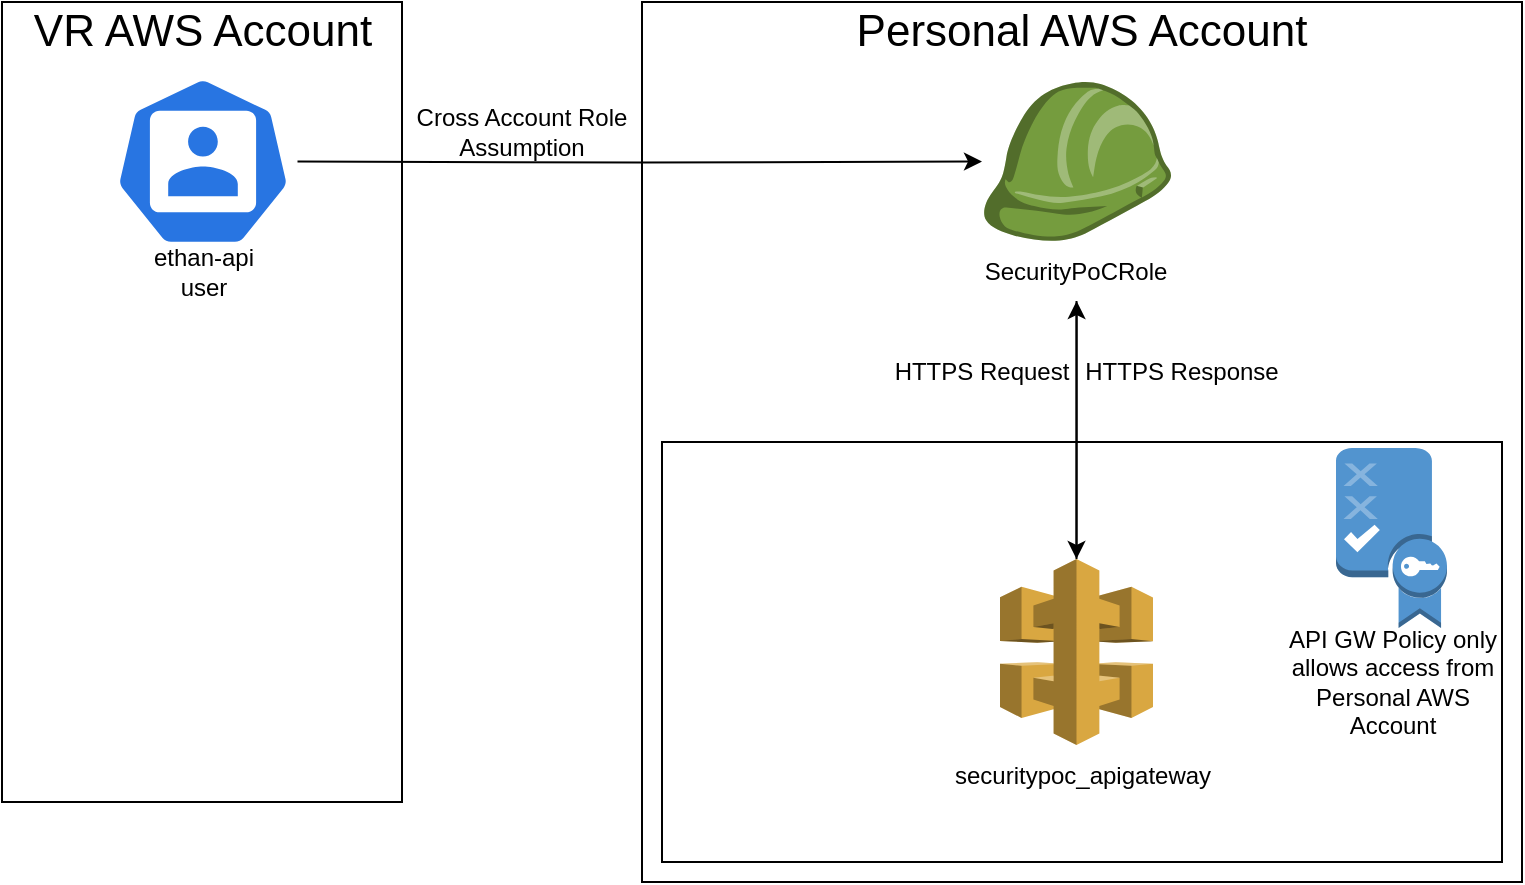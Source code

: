 <mxfile version="16.1.2" type="device"><diagram id="xhS52T2_uGqn65khwj6n" name="Page-1"><mxGraphModel dx="1038" dy="649" grid="1" gridSize="10" guides="1" tooltips="1" connect="1" arrows="1" fold="1" page="1" pageScale="1" pageWidth="850" pageHeight="1100" math="0" shadow="0"><root><mxCell id="0"/><mxCell id="1" parent="0"/><mxCell id="o6AYox7arM_0E0to1RGb-2" value="" style="rounded=0;whiteSpace=wrap;html=1;fillColor=none;" vertex="1" parent="1"><mxGeometry x="360" y="120" width="440" height="440" as="geometry"/></mxCell><mxCell id="o6AYox7arM_0E0to1RGb-23" value="" style="rounded=0;whiteSpace=wrap;html=1;fontSize=12;fillColor=none;" vertex="1" parent="1"><mxGeometry x="370" y="340" width="420" height="210" as="geometry"/></mxCell><mxCell id="o6AYox7arM_0E0to1RGb-1" value="" style="rounded=0;whiteSpace=wrap;html=1;fillColor=none;" vertex="1" parent="1"><mxGeometry x="40" y="120" width="200" height="400" as="geometry"/></mxCell><mxCell id="o6AYox7arM_0E0to1RGb-3" value="VR AWS Account" style="text;html=1;strokeColor=none;fillColor=none;align=center;verticalAlign=middle;whiteSpace=wrap;rounded=0;fontSize=22;" vertex="1" parent="1"><mxGeometry x="40" y="120" width="201" height="30" as="geometry"/></mxCell><mxCell id="o6AYox7arM_0E0to1RGb-4" value="Personal AWS Account" style="text;html=1;strokeColor=none;fillColor=none;align=center;verticalAlign=middle;whiteSpace=wrap;rounded=0;fontSize=22;" vertex="1" parent="1"><mxGeometry x="360" y="120" width="440" height="30" as="geometry"/></mxCell><mxCell id="o6AYox7arM_0E0to1RGb-25" style="edgeStyle=orthogonalEdgeStyle;rounded=0;orthogonalLoop=1;jettySize=auto;html=1;fontSize=12;" edge="1" parent="1" target="o6AYox7arM_0E0to1RGb-8"><mxGeometry relative="1" as="geometry"><mxPoint x="187.75" y="199.75" as="sourcePoint"/></mxGeometry></mxCell><mxCell id="o6AYox7arM_0E0to1RGb-7" value="ethan-api user" style="text;html=1;strokeColor=none;fillColor=none;align=center;verticalAlign=middle;whiteSpace=wrap;rounded=0;fontSize=12;" vertex="1" parent="1"><mxGeometry x="110.5" y="239.5" width="60" height="30" as="geometry"/></mxCell><mxCell id="o6AYox7arM_0E0to1RGb-8" value="" style="outlineConnect=0;dashed=0;verticalLabelPosition=bottom;verticalAlign=top;align=center;html=1;shape=mxgraph.aws3.role;fillColor=#759C3E;gradientColor=none;fontSize=22;" vertex="1" parent="1"><mxGeometry x="530" y="160" width="94.5" height="79.5" as="geometry"/></mxCell><mxCell id="o6AYox7arM_0E0to1RGb-17" style="edgeStyle=orthogonalEdgeStyle;rounded=0;orthogonalLoop=1;jettySize=auto;html=1;exitX=0.5;exitY=1;exitDx=0;exitDy=0;fontSize=12;" edge="1" parent="1" source="o6AYox7arM_0E0to1RGb-9" target="o6AYox7arM_0E0to1RGb-10"><mxGeometry relative="1" as="geometry"/></mxCell><mxCell id="o6AYox7arM_0E0to1RGb-9" value="SecurityPoCRole" style="text;html=1;strokeColor=none;fillColor=none;align=center;verticalAlign=middle;whiteSpace=wrap;rounded=0;fontSize=12;" vertex="1" parent="1"><mxGeometry x="547.25" y="239.5" width="60" height="30" as="geometry"/></mxCell><mxCell id="o6AYox7arM_0E0to1RGb-18" style="edgeStyle=orthogonalEdgeStyle;rounded=0;orthogonalLoop=1;jettySize=auto;html=1;fontSize=12;" edge="1" parent="1" source="o6AYox7arM_0E0to1RGb-10" target="o6AYox7arM_0E0to1RGb-9"><mxGeometry relative="1" as="geometry"/></mxCell><mxCell id="o6AYox7arM_0E0to1RGb-10" value="" style="outlineConnect=0;dashed=0;verticalLabelPosition=bottom;verticalAlign=top;align=center;html=1;shape=mxgraph.aws3.api_gateway;fillColor=#D9A741;gradientColor=none;fontSize=12;" vertex="1" parent="1"><mxGeometry x="539" y="398.5" width="76.5" height="93" as="geometry"/></mxCell><mxCell id="o6AYox7arM_0E0to1RGb-19" value="HTTPS Request" style="text;html=1;strokeColor=none;fillColor=none;align=center;verticalAlign=middle;whiteSpace=wrap;rounded=0;fontSize=12;" vertex="1" parent="1"><mxGeometry x="480" y="290" width="100" height="30" as="geometry"/></mxCell><mxCell id="o6AYox7arM_0E0to1RGb-20" value="HTTPS Response" style="text;html=1;strokeColor=none;fillColor=none;align=center;verticalAlign=middle;whiteSpace=wrap;rounded=0;fontSize=12;" vertex="1" parent="1"><mxGeometry x="580" y="290" width="100" height="30" as="geometry"/></mxCell><mxCell id="o6AYox7arM_0E0to1RGb-21" value="" style="outlineConnect=0;dashed=0;verticalLabelPosition=bottom;verticalAlign=top;align=center;html=1;shape=mxgraph.aws3.policy;fillColor=#5294CF;gradientColor=none;fontSize=12;" vertex="1" parent="1"><mxGeometry x="707" y="343" width="55.5" height="90" as="geometry"/></mxCell><mxCell id="o6AYox7arM_0E0to1RGb-22" value="API GW Policy only &lt;br&gt;allows access from Personal AWS Account" style="text;html=1;strokeColor=none;fillColor=none;align=center;verticalAlign=middle;whiteSpace=wrap;rounded=0;fontSize=12;" vertex="1" parent="1"><mxGeometry x="679.5" y="445" width="110.5" height="30" as="geometry"/></mxCell><mxCell id="o6AYox7arM_0E0to1RGb-26" value="Cross Account Role Assumption" style="text;html=1;strokeColor=none;fillColor=none;align=center;verticalAlign=middle;whiteSpace=wrap;rounded=0;fontSize=12;" vertex="1" parent="1"><mxGeometry x="240" y="170" width="120" height="30" as="geometry"/></mxCell><mxCell id="o6AYox7arM_0E0to1RGb-27" value="securitypoc_apigateway" style="text;html=1;strokeColor=none;fillColor=none;align=center;verticalAlign=middle;whiteSpace=wrap;rounded=0;fontSize=12;" vertex="1" parent="1"><mxGeometry x="533.63" y="491.5" width="92.75" height="30" as="geometry"/></mxCell><mxCell id="o6AYox7arM_0E0to1RGb-28" value="" style="sketch=0;html=1;dashed=0;whitespace=wrap;fillColor=#2875E2;strokeColor=#ffffff;points=[[0.005,0.63,0],[0.1,0.2,0],[0.9,0.2,0],[0.5,0,0],[0.995,0.63,0],[0.72,0.99,0],[0.5,1,0],[0.28,0.99,0]];shape=mxgraph.kubernetes.icon;prIcon=user;fontSize=12;" vertex="1" parent="1"><mxGeometry x="96.25" y="153.63" width="88.5" height="92.25" as="geometry"/></mxCell></root></mxGraphModel></diagram></mxfile>